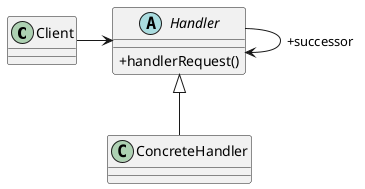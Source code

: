 @startuml
skinparam classAttributeIconSize 0

class Client
abstract class Handler {
    +handlerRequest()
}
class ConcreteHandler

ConcreteHandler -up-|> Handler
Handler --> Handler : +successor
Client -right-> Handler

@enduml
